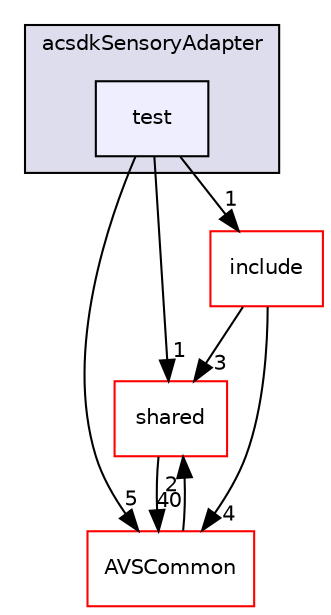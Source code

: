 digraph "/workplace/avs-device-sdk/applications/acsdkSensoryAdapter/test" {
  compound=true
  node [ fontsize="10", fontname="Helvetica"];
  edge [ labelfontsize="10", labelfontname="Helvetica"];
  subgraph clusterdir_0ebafafa6006f5ef4aa43abbb131b692 {
    graph [ bgcolor="#ddddee", pencolor="black", label="acsdkSensoryAdapter" fontname="Helvetica", fontsize="10", URL="dir_0ebafafa6006f5ef4aa43abbb131b692.html"]
  dir_4aeedc3f1ebcf4545654249a59733d44 [shape=box, label="test", style="filled", fillcolor="#eeeeff", pencolor="black", URL="dir_4aeedc3f1ebcf4545654249a59733d44.html"];
  }
  dir_9982052f7ce695d12571567315b2fafa [shape=box label="shared" fillcolor="white" style="filled" color="red" URL="dir_9982052f7ce695d12571567315b2fafa.html"];
  dir_13e65effb2bde530b17b3d5eefcd0266 [shape=box label="AVSCommon" fillcolor="white" style="filled" color="red" URL="dir_13e65effb2bde530b17b3d5eefcd0266.html"];
  dir_996c513b5c65f869edd97e6685508e04 [shape=box label="include" fillcolor="white" style="filled" color="red" URL="dir_996c513b5c65f869edd97e6685508e04.html"];
  dir_9982052f7ce695d12571567315b2fafa->dir_13e65effb2bde530b17b3d5eefcd0266 [headlabel="40", labeldistance=1.5 headhref="dir_000116_000017.html"];
  dir_4aeedc3f1ebcf4545654249a59733d44->dir_9982052f7ce695d12571567315b2fafa [headlabel="1", labeldistance=1.5 headhref="dir_000126_000116.html"];
  dir_4aeedc3f1ebcf4545654249a59733d44->dir_13e65effb2bde530b17b3d5eefcd0266 [headlabel="5", labeldistance=1.5 headhref="dir_000126_000017.html"];
  dir_4aeedc3f1ebcf4545654249a59733d44->dir_996c513b5c65f869edd97e6685508e04 [headlabel="1", labeldistance=1.5 headhref="dir_000126_000122.html"];
  dir_13e65effb2bde530b17b3d5eefcd0266->dir_9982052f7ce695d12571567315b2fafa [headlabel="2", labeldistance=1.5 headhref="dir_000017_000116.html"];
  dir_996c513b5c65f869edd97e6685508e04->dir_9982052f7ce695d12571567315b2fafa [headlabel="3", labeldistance=1.5 headhref="dir_000122_000116.html"];
  dir_996c513b5c65f869edd97e6685508e04->dir_13e65effb2bde530b17b3d5eefcd0266 [headlabel="4", labeldistance=1.5 headhref="dir_000122_000017.html"];
}
